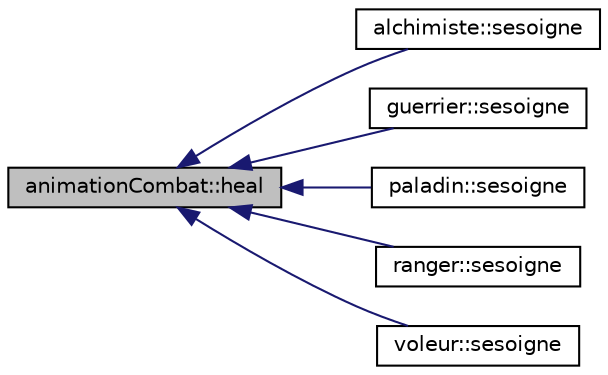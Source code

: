 digraph "animationCombat::heal"
{
  edge [fontname="Helvetica",fontsize="10",labelfontname="Helvetica",labelfontsize="10"];
  node [fontname="Helvetica",fontsize="10",shape=record];
  rankdir="LR";
  Node27 [label="animationCombat::heal",height=0.2,width=0.4,color="black", fillcolor="grey75", style="filled", fontcolor="black"];
  Node27 -> Node28 [dir="back",color="midnightblue",fontsize="10",style="solid",fontname="Helvetica"];
  Node28 [label="alchimiste::sesoigne",height=0.2,width=0.4,color="black", fillcolor="white", style="filled",URL="$classalchimiste.html#a6c5aabd22117117c285c8230bd7b5692",tooltip="calcul les soins de l&#39;alchimiste "];
  Node27 -> Node29 [dir="back",color="midnightblue",fontsize="10",style="solid",fontname="Helvetica"];
  Node29 [label="guerrier::sesoigne",height=0.2,width=0.4,color="black", fillcolor="white", style="filled",URL="$classguerrier.html#a6cd3c97454ef720925fcb7415739cd88",tooltip="calcul les soins du guerrier "];
  Node27 -> Node30 [dir="back",color="midnightblue",fontsize="10",style="solid",fontname="Helvetica"];
  Node30 [label="paladin::sesoigne",height=0.2,width=0.4,color="black", fillcolor="white", style="filled",URL="$classpaladin.html#af97688ef9f2cc305e9e942818a3916d7",tooltip="calcul les soins du paladin "];
  Node27 -> Node31 [dir="back",color="midnightblue",fontsize="10",style="solid",fontname="Helvetica"];
  Node31 [label="ranger::sesoigne",height=0.2,width=0.4,color="black", fillcolor="white", style="filled",URL="$classranger.html#ae8e0c15c5f2698d8018c305a10da9ac5",tooltip="calcul les soins du ranger "];
  Node27 -> Node32 [dir="back",color="midnightblue",fontsize="10",style="solid",fontname="Helvetica"];
  Node32 [label="voleur::sesoigne",height=0.2,width=0.4,color="black", fillcolor="white", style="filled",URL="$classvoleur.html#a3efa7817c3c2a8c5c025df9e9974c218",tooltip="calcul les soins du voleur "];
}
